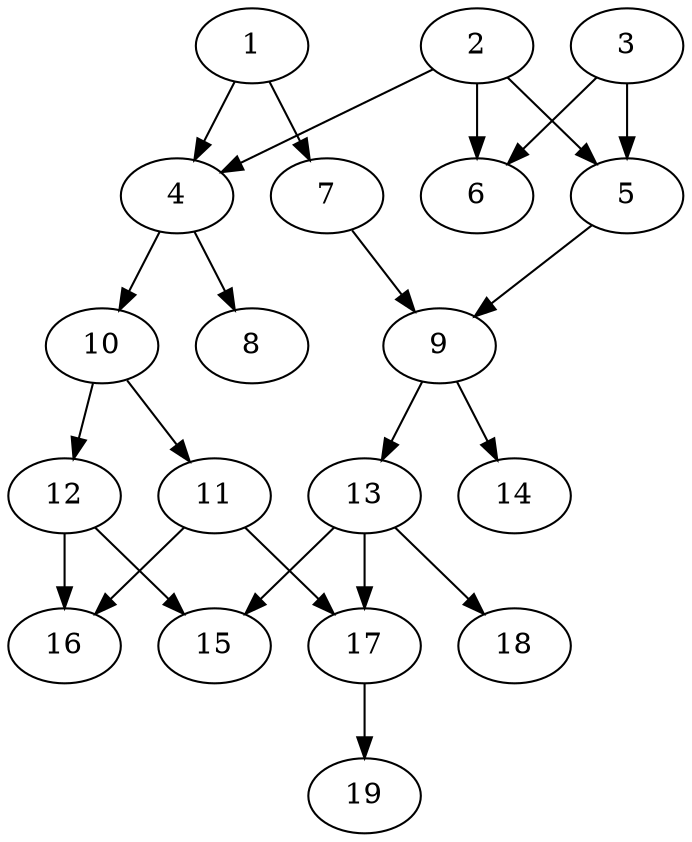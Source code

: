 // DAG (tier=1-easy, mode=compute, n=19, ccr=0.295, fat=0.474, density=0.395, regular=0.779, jump=0.050, mindata=262144, maxdata=2097152)
// DAG automatically generated by daggen at Sun Aug 24 16:33:32 2025
// /home/ermia/Project/Environments/daggen/bin/daggen --dot --ccr 0.295 --fat 0.474 --regular 0.779 --density 0.395 --jump 0.050 --mindata 262144 --maxdata 2097152 -n 19 
digraph G {
  1 [size="30387817068091", alpha="0.06", expect_size="15193908534045"]
  1 -> 4 [size ="571440365568"]
  1 -> 7 [size ="571440365568"]
  2 [size="3704190068005535744", alpha="0.05", expect_size="1852095034002767872"]
  2 -> 4 [size ="19152207085568"]
  2 -> 5 [size ="19152207085568"]
  2 -> 6 [size ="19152207085568"]
  3 [size="842888304759600", alpha="0.10", expect_size="421444152379800"]
  3 -> 5 [size ="14616310579200"]
  3 -> 6 [size ="14616310579200"]
  4 [size="1059482491586072", alpha="0.15", expect_size="529741245793036"]
  4 -> 8 [size ="29964946636800"]
  4 -> 10 [size ="29964946636800"]
  5 [size="3153035959868588032", alpha="0.06", expect_size="1576517979934294016"]
  5 -> 9 [size ="17201880891392"]
  6 [size="41873148174807160", alpha="0.14", expect_size="20936574087403580"]
  7 [size="44423791512067", alpha="0.10", expect_size="22211895756033"]
  7 -> 9 [size ="1916662710272"]
  8 [size="62234723585359872", alpha="0.02", expect_size="31117361792679936"]
  9 [size="650146095996862464", alpha="0.01", expect_size="325073047998431232"]
  9 -> 13 [size ="6003860963328"]
  9 -> 14 [size ="6003860963328"]
  10 [size="1441568963846039", alpha="0.08", expect_size="720784481923019"]
  10 -> 11 [size ="24100680499200"]
  10 -> 12 [size ="24100680499200"]
  11 [size="5378360374296838144", alpha="0.14", expect_size="2689180187148419072"]
  11 -> 16 [size ="24557826080768"]
  11 -> 17 [size ="24557826080768"]
  12 [size="547696805492555776", alpha="0.19", expect_size="273848402746277888"]
  12 -> 15 [size ="5355295735808"]
  12 -> 16 [size ="5355295735808"]
  13 [size="25143095183689988", alpha="0.17", expect_size="12571547591844994"]
  13 -> 15 [size ="32159943360512"]
  13 -> 17 [size ="32159943360512"]
  13 -> 18 [size ="32159943360512"]
  14 [size="16331452478269974", alpha="0.16", expect_size="8165726239134987"]
  15 [size="1755236903470235648", alpha="0.12", expect_size="877618451735117824"]
  16 [size="290131396968732", alpha="0.19", expect_size="145065698484366"]
  17 [size="181071300599406", alpha="0.10", expect_size="90535650299703"]
  17 -> 19 [size ="18299991621632"]
  18 [size="8259263367663845376", alpha="0.15", expect_size="4129631683831922688"]
  19 [size="62718410991075328", alpha="0.08", expect_size="31359205495537664"]
}